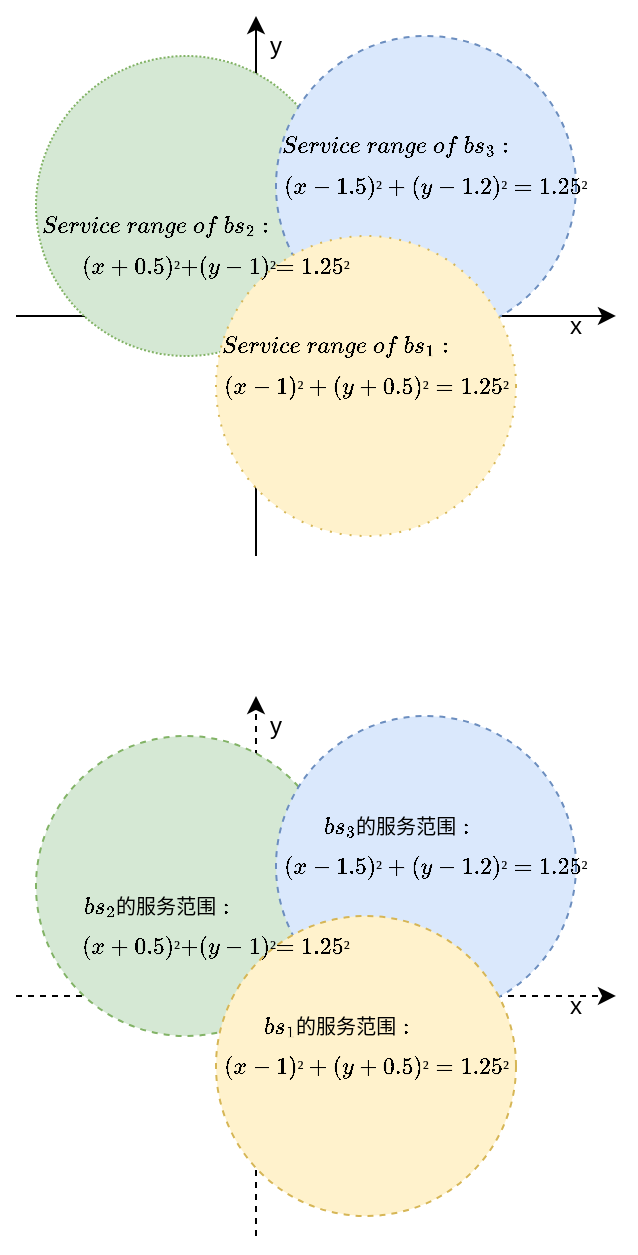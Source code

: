 <mxfile version="20.8.5" type="github">
  <diagram id="c9uLVnNMo0gJ4ky4f98U" name="Page-1">
    <mxGraphModel dx="1195" dy="645" grid="1" gridSize="10" guides="1" tooltips="1" connect="1" arrows="1" fold="1" page="1" pageScale="1" pageWidth="827" pageHeight="1169" math="1" shadow="0">
      <root>
        <mxCell id="0" />
        <mxCell id="1" parent="0" />
        <mxCell id="M-YHHyKIcNLoA--MR-xb-7" value="" style="endArrow=classic;html=1;rounded=0;" parent="1" edge="1">
          <mxGeometry width="50" height="50" relative="1" as="geometry">
            <mxPoint x="390" y="600" as="sourcePoint" />
            <mxPoint x="390" y="330" as="targetPoint" />
          </mxGeometry>
        </mxCell>
        <mxCell id="M-YHHyKIcNLoA--MR-xb-6" value="" style="endArrow=classic;html=1;rounded=0;entryX=0.833;entryY=0.333;entryDx=0;entryDy=0;entryPerimeter=0;" parent="1" target="M-YHHyKIcNLoA--MR-xb-8" edge="1">
          <mxGeometry width="50" height="50" relative="1" as="geometry">
            <mxPoint x="270" y="480" as="sourcePoint" />
            <mxPoint x="610" y="480" as="targetPoint" />
          </mxGeometry>
        </mxCell>
        <mxCell id="M-YHHyKIcNLoA--MR-xb-3" value="" style="ellipse;whiteSpace=wrap;html=1;aspect=fixed;dashed=1;dashPattern=1 1;fillColor=#d5e8d4;strokeColor=#82b366;" parent="1" vertex="1">
          <mxGeometry x="280" y="350" width="150" height="150" as="geometry" />
        </mxCell>
        <mxCell id="M-YHHyKIcNLoA--MR-xb-4" value="" style="ellipse;whiteSpace=wrap;html=1;aspect=fixed;dashed=1;fillColor=#dae8fc;strokeColor=#6c8ebf;" parent="1" vertex="1">
          <mxGeometry x="400" y="340" width="150" height="150" as="geometry" />
        </mxCell>
        <mxCell id="M-YHHyKIcNLoA--MR-xb-5" value="" style="ellipse;whiteSpace=wrap;html=1;aspect=fixed;dashed=1;dashPattern=1 4;fillColor=#fff2cc;strokeColor=#d6b656;" parent="1" vertex="1">
          <mxGeometry x="370" y="440" width="150" height="150" as="geometry" />
        </mxCell>
        <mxCell id="M-YHHyKIcNLoA--MR-xb-8" value="x" style="text;html=1;strokeColor=none;fillColor=none;align=center;verticalAlign=middle;whiteSpace=wrap;rounded=0;dashed=1;dashPattern=1 4;" parent="1" vertex="1">
          <mxGeometry x="520" y="470" width="60" height="30" as="geometry" />
        </mxCell>
        <mxCell id="M-YHHyKIcNLoA--MR-xb-9" value="y" style="text;html=1;strokeColor=none;fillColor=none;align=center;verticalAlign=middle;whiteSpace=wrap;rounded=0;dashed=1;dashPattern=1 4;" parent="1" vertex="1">
          <mxGeometry x="370" y="330" width="60" height="30" as="geometry" />
        </mxCell>
        <mxCell id="M-YHHyKIcNLoA--MR-xb-10" value="&lt;font style=&quot;font-size: 10px&quot;&gt;$$(x - 1.5)² + (y - 1.2)² = 1.25²$$&lt;/font&gt;" style="text;html=1;strokeColor=none;fillColor=none;align=center;verticalAlign=middle;whiteSpace=wrap;rounded=0;dashed=1;dashPattern=1 4;" parent="1" vertex="1">
          <mxGeometry x="400" y="400" width="160" height="30" as="geometry" />
        </mxCell>
        <mxCell id="M-YHHyKIcNLoA--MR-xb-11" value="`(x + 0.5)² + (y - 1)² = 1.25²`" style="text;html=1;strokeColor=none;fillColor=none;align=center;verticalAlign=middle;whiteSpace=wrap;rounded=0;dashed=1;dashPattern=1 4;fontSize=10;" parent="1" vertex="1">
          <mxGeometry x="310" y="440" width="120" height="30" as="geometry" />
        </mxCell>
        <mxCell id="M-YHHyKIcNLoA--MR-xb-12" value="$$(x - 1)² + (y + 0.5)² = 1.25²$$" style="text;html=1;strokeColor=none;fillColor=none;align=center;verticalAlign=middle;whiteSpace=wrap;rounded=0;dashed=1;dashPattern=1 4;fontSize=10;" parent="1" vertex="1">
          <mxGeometry x="382" y="500" width="126" height="30" as="geometry" />
        </mxCell>
        <mxCell id="M-YHHyKIcNLoA--MR-xb-13" value="$$Service \ range \ of \ bs_2:$$" style="text;html=1;strokeColor=none;fillColor=none;align=center;verticalAlign=middle;whiteSpace=wrap;rounded=0;dashed=1;dashPattern=1 4;fontSize=10;" parent="1" vertex="1">
          <mxGeometry x="310" y="420" width="60" height="30" as="geometry" />
        </mxCell>
        <mxCell id="M-YHHyKIcNLoA--MR-xb-17" value="$$Service \ range \ of \ bs_3:$$" style="text;html=1;strokeColor=none;fillColor=none;align=center;verticalAlign=middle;whiteSpace=wrap;rounded=0;dashed=1;dashPattern=1 4;fontSize=10;" parent="1" vertex="1">
          <mxGeometry x="430" y="380" width="60" height="30" as="geometry" />
        </mxCell>
        <mxCell id="M-YHHyKIcNLoA--MR-xb-18" value="$$Service \ range \ of \ bs_1:$$" style="text;html=1;strokeColor=none;fillColor=none;align=center;verticalAlign=middle;whiteSpace=wrap;rounded=0;dashed=1;dashPattern=1 4;fontSize=10;" parent="1" vertex="1">
          <mxGeometry x="400" y="480" width="60" height="30" as="geometry" />
        </mxCell>
        <mxCell id="qcRH5nb0E6CeJJAzjBTW-1" value="" style="endArrow=classic;html=1;rounded=0;dashed=1;" edge="1" parent="1">
          <mxGeometry width="50" height="50" relative="1" as="geometry">
            <mxPoint x="390" y="940" as="sourcePoint" />
            <mxPoint x="390" y="670" as="targetPoint" />
          </mxGeometry>
        </mxCell>
        <mxCell id="qcRH5nb0E6CeJJAzjBTW-2" value="" style="endArrow=classic;html=1;rounded=0;entryX=0.833;entryY=0.333;entryDx=0;entryDy=0;entryPerimeter=0;dashed=1;" edge="1" parent="1" target="qcRH5nb0E6CeJJAzjBTW-6">
          <mxGeometry width="50" height="50" relative="1" as="geometry">
            <mxPoint x="270" y="820" as="sourcePoint" />
            <mxPoint x="610" y="820" as="targetPoint" />
          </mxGeometry>
        </mxCell>
        <mxCell id="qcRH5nb0E6CeJJAzjBTW-3" value="" style="ellipse;whiteSpace=wrap;html=1;aspect=fixed;dashed=1;fillColor=#d5e8d4;strokeColor=#82b366;" vertex="1" parent="1">
          <mxGeometry x="280" y="690" width="150" height="150" as="geometry" />
        </mxCell>
        <mxCell id="qcRH5nb0E6CeJJAzjBTW-4" value="" style="ellipse;whiteSpace=wrap;html=1;aspect=fixed;dashed=1;fillColor=#dae8fc;strokeColor=#6c8ebf;" vertex="1" parent="1">
          <mxGeometry x="400" y="680" width="150" height="150" as="geometry" />
        </mxCell>
        <mxCell id="qcRH5nb0E6CeJJAzjBTW-5" value="" style="ellipse;whiteSpace=wrap;html=1;aspect=fixed;dashed=1;fillColor=#fff2cc;strokeColor=#d6b656;" vertex="1" parent="1">
          <mxGeometry x="370" y="780" width="150" height="150" as="geometry" />
        </mxCell>
        <mxCell id="qcRH5nb0E6CeJJAzjBTW-6" value="x" style="text;html=1;strokeColor=none;fillColor=none;align=center;verticalAlign=middle;whiteSpace=wrap;rounded=0;dashed=1;dashPattern=1 4;" vertex="1" parent="1">
          <mxGeometry x="520" y="810" width="60" height="30" as="geometry" />
        </mxCell>
        <mxCell id="qcRH5nb0E6CeJJAzjBTW-7" value="y" style="text;html=1;strokeColor=none;fillColor=none;align=center;verticalAlign=middle;whiteSpace=wrap;rounded=0;dashed=1;dashPattern=1 4;" vertex="1" parent="1">
          <mxGeometry x="370" y="670" width="60" height="30" as="geometry" />
        </mxCell>
        <mxCell id="qcRH5nb0E6CeJJAzjBTW-8" value="&lt;font style=&quot;font-size: 10px&quot;&gt;$$(x - 1.5)² + (y - 1.2)² = 1.25²$$&lt;/font&gt;" style="text;html=1;strokeColor=none;fillColor=none;align=center;verticalAlign=middle;whiteSpace=wrap;rounded=0;dashed=1;dashPattern=1 4;" vertex="1" parent="1">
          <mxGeometry x="400" y="740" width="160" height="30" as="geometry" />
        </mxCell>
        <mxCell id="qcRH5nb0E6CeJJAzjBTW-9" value="`(x + 0.5)² + (y - 1)² = 1.25²`" style="text;html=1;strokeColor=none;fillColor=none;align=center;verticalAlign=middle;whiteSpace=wrap;rounded=0;dashed=1;dashPattern=1 4;fontSize=10;" vertex="1" parent="1">
          <mxGeometry x="310" y="780" width="120" height="30" as="geometry" />
        </mxCell>
        <mxCell id="qcRH5nb0E6CeJJAzjBTW-10" value="$$(x - 1)² + (y + 0.5)² = 1.25²$$" style="text;html=1;strokeColor=none;fillColor=none;align=center;verticalAlign=middle;whiteSpace=wrap;rounded=0;dashed=1;dashPattern=1 4;fontSize=10;" vertex="1" parent="1">
          <mxGeometry x="382" y="840" width="126" height="30" as="geometry" />
        </mxCell>
        <mxCell id="qcRH5nb0E6CeJJAzjBTW-11" value="$$bs_2的服务范围:$$" style="text;html=1;strokeColor=none;fillColor=none;align=center;verticalAlign=middle;whiteSpace=wrap;rounded=0;dashed=1;dashPattern=1 4;fontSize=10;" vertex="1" parent="1">
          <mxGeometry x="310" y="760" width="60" height="30" as="geometry" />
        </mxCell>
        <mxCell id="qcRH5nb0E6CeJJAzjBTW-12" value="$$bs_3的服务范围:$$" style="text;html=1;strokeColor=none;fillColor=none;align=center;verticalAlign=middle;whiteSpace=wrap;rounded=0;dashed=1;dashPattern=1 4;fontSize=10;" vertex="1" parent="1">
          <mxGeometry x="430" y="720" width="60" height="30" as="geometry" />
        </mxCell>
        <mxCell id="qcRH5nb0E6CeJJAzjBTW-13" value="$$bs_1的服务范围:$$" style="text;html=1;strokeColor=none;fillColor=none;align=center;verticalAlign=middle;whiteSpace=wrap;rounded=0;dashed=1;dashPattern=1 4;fontSize=10;" vertex="1" parent="1">
          <mxGeometry x="400" y="820" width="60" height="30" as="geometry" />
        </mxCell>
      </root>
    </mxGraphModel>
  </diagram>
</mxfile>

